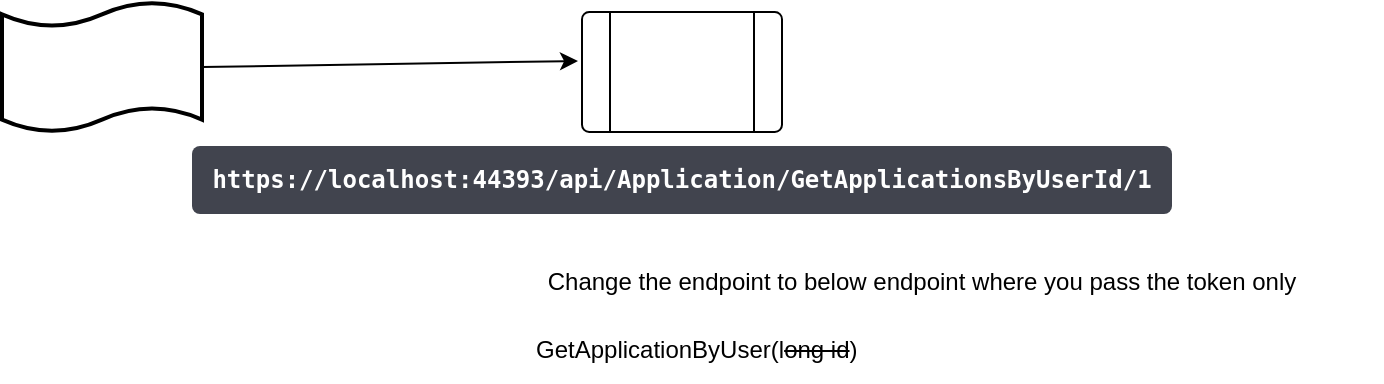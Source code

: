 <mxfile version="14.2.7" type="github">
  <diagram id="IyXLxoYIH0HVBuSRrlEt" name="Page-1">
    <mxGraphModel dx="1422" dy="762" grid="1" gridSize="10" guides="1" tooltips="1" connect="1" arrows="1" fold="1" page="1" pageScale="1" pageWidth="1169" pageHeight="827" math="0" shadow="0">
      <root>
        <mxCell id="0" />
        <mxCell id="1" parent="0" />
        <mxCell id="jnHIzOEA3kPczfQoFlIl-3" value="" style="shape=tape;whiteSpace=wrap;html=1;strokeWidth=2;size=0.19" vertex="1" parent="1">
          <mxGeometry x="50" y="160" width="100" height="65" as="geometry" />
        </mxCell>
        <mxCell id="jnHIzOEA3kPczfQoFlIl-4" value="&lt;pre class=&quot;microlight&quot; style=&quot;box-sizing: border-box ; margin-top: 0px ; margin-bottom: 0px ; padding: 10px ; word-break: break-word ; border-radius: 4px ; background: rgb(65 , 68 , 78) ; overflow-wrap: break-word ; font-weight: 600 ; color: rgb(255 , 255 , 255)&quot;&gt;https://localhost:44393/api/Application/GetApplicationsByUserId/1&lt;/pre&gt;" style="verticalLabelPosition=bottom;verticalAlign=top;html=1;shape=process;whiteSpace=wrap;rounded=1;size=0.14;arcSize=6;" vertex="1" parent="1">
          <mxGeometry x="340" y="165" width="100" height="60" as="geometry" />
        </mxCell>
        <mxCell id="jnHIzOEA3kPczfQoFlIl-5" value="" style="endArrow=classic;html=1;entryX=-0.02;entryY=0.408;entryDx=0;entryDy=0;entryPerimeter=0;exitX=1;exitY=0.5;exitDx=0;exitDy=0;exitPerimeter=0;" edge="1" parent="1" source="jnHIzOEA3kPczfQoFlIl-3" target="jnHIzOEA3kPczfQoFlIl-4">
          <mxGeometry width="50" height="50" relative="1" as="geometry">
            <mxPoint x="250" y="230" as="sourcePoint" />
            <mxPoint x="300" y="180" as="targetPoint" />
          </mxGeometry>
        </mxCell>
        <mxCell id="jnHIzOEA3kPczfQoFlIl-6" value="GetApplicationByUser(l&lt;strike&gt;ong id&lt;/strike&gt;)" style="text;whiteSpace=wrap;html=1;" vertex="1" parent="1">
          <mxGeometry x="315" y="320" width="170" height="30" as="geometry" />
        </mxCell>
        <mxCell id="jnHIzOEA3kPczfQoFlIl-7" value="Change the endpoint to below endpoint where you pass the token only" style="text;html=1;strokeColor=none;fillColor=none;align=center;verticalAlign=middle;whiteSpace=wrap;rounded=0;" vertex="1" parent="1">
          <mxGeometry x="280" y="290" width="460" height="20" as="geometry" />
        </mxCell>
      </root>
    </mxGraphModel>
  </diagram>
</mxfile>

